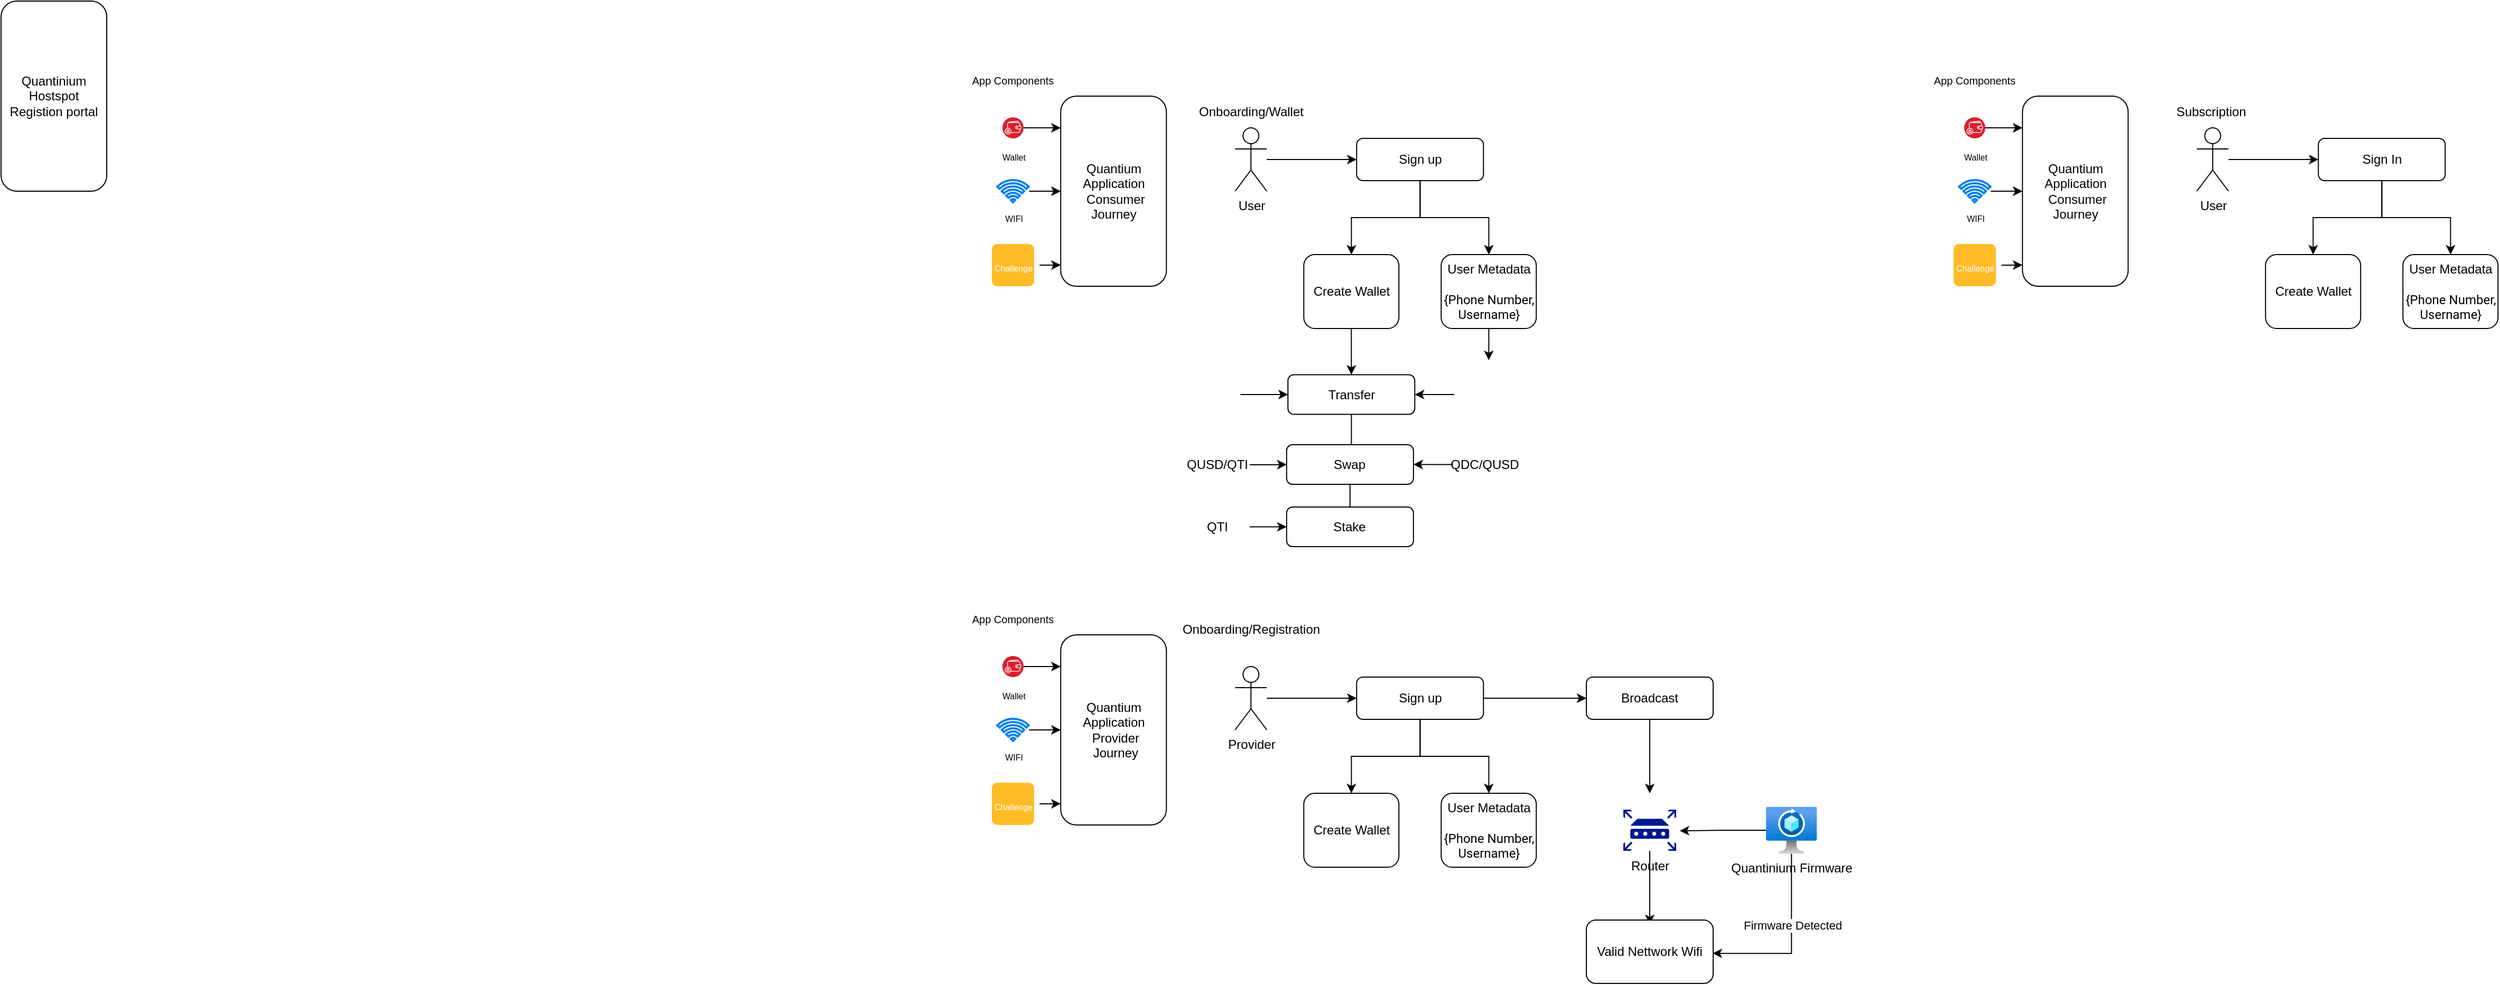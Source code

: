 <mxfile version="24.8.0">
  <diagram name="Page-1" id="w2wgUixRn5SNA8yjD89T">
    <mxGraphModel dx="5306" dy="2200" grid="1" gridSize="10" guides="1" tooltips="1" connect="1" arrows="1" fold="1" page="1" pageScale="1" pageWidth="850" pageHeight="1100" math="0" shadow="0">
      <root>
        <mxCell id="0" />
        <mxCell id="1" parent="0" />
        <mxCell id="xLCkrp8KcXFFq_XhmdWr-1" value="Quantium&lt;div&gt;Application&lt;/div&gt;&lt;div&gt;&amp;nbsp;Consumer Journey&lt;br&gt;&lt;/div&gt;" style="rounded=1;whiteSpace=wrap;html=1;" vertex="1" parent="1">
          <mxGeometry x="182.65" y="180" width="100" height="180" as="geometry" />
        </mxCell>
        <mxCell id="xLCkrp8KcXFFq_XhmdWr-2" value="Quantinium Hostspot Registion portal" style="rounded=1;whiteSpace=wrap;html=1;" vertex="1" parent="1">
          <mxGeometry x="-820" y="90" width="100" height="180" as="geometry" />
        </mxCell>
        <mxCell id="xLCkrp8KcXFFq_XhmdWr-3" value="Onboarding/Wallet" style="text;html=1;align=center;verticalAlign=middle;whiteSpace=wrap;rounded=0;" vertex="1" parent="1">
          <mxGeometry x="332.65" y="180" width="60" height="30" as="geometry" />
        </mxCell>
        <mxCell id="xLCkrp8KcXFFq_XhmdWr-8" value="" style="edgeStyle=orthogonalEdgeStyle;rounded=0;orthogonalLoop=1;jettySize=auto;html=1;" edge="1" parent="1" source="xLCkrp8KcXFFq_XhmdWr-4">
          <mxGeometry relative="1" as="geometry">
            <mxPoint x="462.65" y="240" as="targetPoint" />
          </mxGeometry>
        </mxCell>
        <mxCell id="xLCkrp8KcXFFq_XhmdWr-4" value="User" style="shape=umlActor;verticalLabelPosition=bottom;verticalAlign=top;html=1;outlineConnect=0;" vertex="1" parent="1">
          <mxGeometry x="347.65" y="210" width="30" height="60" as="geometry" />
        </mxCell>
        <mxCell id="xLCkrp8KcXFFq_XhmdWr-11" value="" style="edgeStyle=orthogonalEdgeStyle;rounded=0;orthogonalLoop=1;jettySize=auto;html=1;" edge="1" parent="1" source="xLCkrp8KcXFFq_XhmdWr-9" target="xLCkrp8KcXFFq_XhmdWr-10">
          <mxGeometry relative="1" as="geometry" />
        </mxCell>
        <mxCell id="xLCkrp8KcXFFq_XhmdWr-13" style="edgeStyle=orthogonalEdgeStyle;rounded=0;orthogonalLoop=1;jettySize=auto;html=1;" edge="1" parent="1" source="xLCkrp8KcXFFq_XhmdWr-9" target="xLCkrp8KcXFFq_XhmdWr-12">
          <mxGeometry relative="1" as="geometry" />
        </mxCell>
        <mxCell id="xLCkrp8KcXFFq_XhmdWr-9" value="Sign up" style="rounded=1;whiteSpace=wrap;html=1;" vertex="1" parent="1">
          <mxGeometry x="462.65" y="220" width="120" height="40" as="geometry" />
        </mxCell>
        <mxCell id="xLCkrp8KcXFFq_XhmdWr-26" value="" style="edgeStyle=orthogonalEdgeStyle;rounded=0;orthogonalLoop=1;jettySize=auto;html=1;" edge="1" parent="1" source="xLCkrp8KcXFFq_XhmdWr-10" target="xLCkrp8KcXFFq_XhmdWr-25">
          <mxGeometry relative="1" as="geometry" />
        </mxCell>
        <mxCell id="xLCkrp8KcXFFq_XhmdWr-10" value="Create Wallet" style="rounded=1;whiteSpace=wrap;html=1;" vertex="1" parent="1">
          <mxGeometry x="412.65" y="330" width="90" height="70" as="geometry" />
        </mxCell>
        <mxCell id="xLCkrp8KcXFFq_XhmdWr-24" value="" style="edgeStyle=orthogonalEdgeStyle;rounded=0;orthogonalLoop=1;jettySize=auto;html=1;" edge="1" parent="1" source="xLCkrp8KcXFFq_XhmdWr-12" target="xLCkrp8KcXFFq_XhmdWr-23">
          <mxGeometry relative="1" as="geometry" />
        </mxCell>
        <mxCell id="xLCkrp8KcXFFq_XhmdWr-12" value="User Metadata&lt;br&gt;&lt;div&gt;&lt;span style=&quot;font-size: 9pt; font-family: Roboto;&quot;&gt;&lt;br&gt;{Phone Number, Username}&lt;/span&gt;&lt;/div&gt;" style="rounded=1;whiteSpace=wrap;html=1;" vertex="1" parent="1">
          <mxGeometry x="542.65" y="330" width="90" height="70" as="geometry" />
        </mxCell>
        <mxCell id="xLCkrp8KcXFFq_XhmdWr-20" value="" style="edgeStyle=orthogonalEdgeStyle;rounded=0;orthogonalLoop=1;jettySize=auto;html=1;" edge="1" parent="1" source="xLCkrp8KcXFFq_XhmdWr-14" target="xLCkrp8KcXFFq_XhmdWr-1">
          <mxGeometry relative="1" as="geometry">
            <Array as="points">
              <mxPoint x="162.65" y="210" />
              <mxPoint x="162.65" y="210" />
            </Array>
          </mxGeometry>
        </mxCell>
        <mxCell id="xLCkrp8KcXFFq_XhmdWr-14" value="&lt;font style=&quot;font-size: 8px;&quot; color=&quot;#000000&quot;&gt;Wallet&lt;/font&gt;" style="image;aspect=fixed;perimeter=ellipsePerimeter;html=1;align=center;shadow=0;dashed=0;fontColor=#4277BB;labelBackgroundColor=default;fontSize=12;spacingTop=3;image=img/lib/ibm/blockchain/wallet.svg;" vertex="1" parent="1">
          <mxGeometry x="127.5" y="200" width="20" height="20" as="geometry" />
        </mxCell>
        <mxCell id="xLCkrp8KcXFFq_XhmdWr-15" value="&lt;font style=&quot;font-size: 8px;&quot;&gt;WIFI&lt;/font&gt;" style="html=1;verticalLabelPosition=bottom;align=center;labelBackgroundColor=#ffffff;verticalAlign=top;strokeWidth=2;strokeColor=#0080F0;shadow=0;dashed=0;shape=mxgraph.ios7.icons.wifi;pointerEvents=1" vertex="1" parent="1">
          <mxGeometry x="122.65" y="259.5" width="29.7" height="21" as="geometry" />
        </mxCell>
        <mxCell id="xLCkrp8KcXFFq_XhmdWr-18" value="&lt;font style=&quot;font-size: 8px;&quot;&gt;Challenge&lt;/font&gt;" style="html=1;shadow=0;dashed=0;shape=mxgraph.bootstrap.rrect;rSize=5;strokeColor=none;strokeWidth=1;fillColor=#FFBC26;fontColor=#FFFFFF;whiteSpace=wrap;align=center;verticalAlign=middle;spacingLeft=0;fontStyle=0;fontSize=16;spacing=5;" vertex="1" parent="1">
          <mxGeometry x="117.5" y="320" width="40" height="40" as="geometry" />
        </mxCell>
        <mxCell id="xLCkrp8KcXFFq_XhmdWr-19" value="&lt;font style=&quot;font-size: 10px;&quot;&gt;App Components&lt;/font&gt;" style="text;html=1;align=center;verticalAlign=middle;whiteSpace=wrap;rounded=0;" vertex="1" parent="1">
          <mxGeometry x="90" y="150" width="95" height="30" as="geometry" />
        </mxCell>
        <mxCell id="xLCkrp8KcXFFq_XhmdWr-21" value="" style="edgeStyle=orthogonalEdgeStyle;rounded=0;orthogonalLoop=1;jettySize=auto;html=1;" edge="1" parent="1">
          <mxGeometry relative="1" as="geometry">
            <mxPoint x="152.65" y="270" as="sourcePoint" />
            <mxPoint x="182.65" y="270" as="targetPoint" />
            <Array as="points">
              <mxPoint x="162.65" y="270" />
              <mxPoint x="162.65" y="270" />
            </Array>
          </mxGeometry>
        </mxCell>
        <mxCell id="xLCkrp8KcXFFq_XhmdWr-22" value="" style="edgeStyle=orthogonalEdgeStyle;rounded=0;orthogonalLoop=1;jettySize=auto;html=1;" edge="1" parent="1">
          <mxGeometry relative="1" as="geometry">
            <mxPoint x="162.65" y="340" as="sourcePoint" />
            <mxPoint x="182.65" y="339.92" as="targetPoint" />
            <Array as="points">
              <mxPoint x="162.65" y="339.92" />
              <mxPoint x="162.65" y="339.92" />
            </Array>
          </mxGeometry>
        </mxCell>
        <mxCell id="xLCkrp8KcXFFq_XhmdWr-27" value="" style="edgeStyle=orthogonalEdgeStyle;rounded=0;orthogonalLoop=1;jettySize=auto;html=1;" edge="1" parent="1" source="xLCkrp8KcXFFq_XhmdWr-23" target="xLCkrp8KcXFFq_XhmdWr-25">
          <mxGeometry relative="1" as="geometry" />
        </mxCell>
        <mxCell id="xLCkrp8KcXFFq_XhmdWr-23" value="" style="shape=image;html=1;verticalAlign=top;verticalLabelPosition=bottom;labelBackgroundColor=#ffffff;imageAspect=0;aspect=fixed;image=https://cdn1.iconfinder.com/data/icons/unicons-line-vol-5/24/qrcode-scan-128.png" vertex="1" parent="1">
          <mxGeometry x="555.15" y="430" width="65" height="65" as="geometry" />
        </mxCell>
        <mxCell id="xLCkrp8KcXFFq_XhmdWr-41" value="" style="edgeStyle=orthogonalEdgeStyle;rounded=0;orthogonalLoop=1;jettySize=auto;html=1;endArrow=none;endFill=0;" edge="1" parent="1" source="xLCkrp8KcXFFq_XhmdWr-25" target="xLCkrp8KcXFFq_XhmdWr-32">
          <mxGeometry relative="1" as="geometry" />
        </mxCell>
        <mxCell id="xLCkrp8KcXFFq_XhmdWr-25" value="Transfer" style="whiteSpace=wrap;html=1;rounded=1;" vertex="1" parent="1">
          <mxGeometry x="397.65" y="443.75" width="120" height="37.5" as="geometry" />
        </mxCell>
        <mxCell id="xLCkrp8KcXFFq_XhmdWr-30" value="" style="edgeStyle=orthogonalEdgeStyle;rounded=0;orthogonalLoop=1;jettySize=auto;html=1;" edge="1" parent="1" source="xLCkrp8KcXFFq_XhmdWr-29" target="xLCkrp8KcXFFq_XhmdWr-25">
          <mxGeometry relative="1" as="geometry" />
        </mxCell>
        <mxCell id="xLCkrp8KcXFFq_XhmdWr-29" value="" style="shape=image;html=1;verticalAlign=top;verticalLabelPosition=bottom;labelBackgroundColor=#ffffff;imageAspect=0;aspect=fixed;image=https://cdn1.iconfinder.com/data/icons/smartphone-signal-5g-trading/64/Smartphone_NFC-128.png" vertex="1" parent="1">
          <mxGeometry x="312.65" y="442.5" width="40" height="40" as="geometry" />
        </mxCell>
        <mxCell id="xLCkrp8KcXFFq_XhmdWr-31" value="Swap" style="whiteSpace=wrap;html=1;rounded=1;" vertex="1" parent="1">
          <mxGeometry x="396.4" y="510" width="120" height="37.5" as="geometry" />
        </mxCell>
        <mxCell id="xLCkrp8KcXFFq_XhmdWr-32" value="Stake" style="whiteSpace=wrap;html=1;rounded=1;" vertex="1" parent="1">
          <mxGeometry x="396.4" y="569" width="120" height="37.5" as="geometry" />
        </mxCell>
        <mxCell id="xLCkrp8KcXFFq_XhmdWr-37" value="" style="edgeStyle=orthogonalEdgeStyle;rounded=0;orthogonalLoop=1;jettySize=auto;html=1;" edge="1" parent="1" source="xLCkrp8KcXFFq_XhmdWr-33" target="xLCkrp8KcXFFq_XhmdWr-32">
          <mxGeometry relative="1" as="geometry" />
        </mxCell>
        <mxCell id="xLCkrp8KcXFFq_XhmdWr-33" value="QTI" style="text;html=1;align=center;verticalAlign=middle;whiteSpace=wrap;rounded=0;" vertex="1" parent="1">
          <mxGeometry x="301.4" y="572.75" width="60" height="30" as="geometry" />
        </mxCell>
        <mxCell id="xLCkrp8KcXFFq_XhmdWr-39" style="edgeStyle=orthogonalEdgeStyle;rounded=0;orthogonalLoop=1;jettySize=auto;html=1;entryX=0;entryY=0.5;entryDx=0;entryDy=0;" edge="1" parent="1" source="xLCkrp8KcXFFq_XhmdWr-34" target="xLCkrp8KcXFFq_XhmdWr-31">
          <mxGeometry relative="1" as="geometry" />
        </mxCell>
        <mxCell id="xLCkrp8KcXFFq_XhmdWr-34" value="QUSD/QTI" style="text;html=1;align=center;verticalAlign=middle;whiteSpace=wrap;rounded=0;" vertex="1" parent="1">
          <mxGeometry x="301.4" y="514" width="60" height="30" as="geometry" />
        </mxCell>
        <mxCell id="xLCkrp8KcXFFq_XhmdWr-40" style="edgeStyle=orthogonalEdgeStyle;rounded=0;orthogonalLoop=1;jettySize=auto;html=1;entryX=1;entryY=0.5;entryDx=0;entryDy=0;" edge="1" parent="1" source="xLCkrp8KcXFFq_XhmdWr-35" target="xLCkrp8KcXFFq_XhmdWr-31">
          <mxGeometry relative="1" as="geometry" />
        </mxCell>
        <mxCell id="xLCkrp8KcXFFq_XhmdWr-35" value="QDC/QUSD" style="text;html=1;align=center;verticalAlign=middle;whiteSpace=wrap;rounded=0;" vertex="1" parent="1">
          <mxGeometry x="553.9" y="513.75" width="60" height="30" as="geometry" />
        </mxCell>
        <mxCell id="xLCkrp8KcXFFq_XhmdWr-43" value="Quantium&lt;div&gt;Application&lt;/div&gt;&lt;div&gt;&amp;nbsp;Provider&lt;br&gt;&amp;nbsp;Journey&lt;br&gt;&lt;/div&gt;" style="rounded=1;whiteSpace=wrap;html=1;" vertex="1" parent="1">
          <mxGeometry x="182.65" y="690" width="100" height="180" as="geometry" />
        </mxCell>
        <mxCell id="xLCkrp8KcXFFq_XhmdWr-44" value="" style="edgeStyle=orthogonalEdgeStyle;rounded=0;orthogonalLoop=1;jettySize=auto;html=1;" edge="1" parent="1" source="xLCkrp8KcXFFq_XhmdWr-45" target="xLCkrp8KcXFFq_XhmdWr-43">
          <mxGeometry relative="1" as="geometry">
            <Array as="points">
              <mxPoint x="162.65" y="720" />
              <mxPoint x="162.65" y="720" />
            </Array>
          </mxGeometry>
        </mxCell>
        <mxCell id="xLCkrp8KcXFFq_XhmdWr-45" value="&lt;font style=&quot;font-size: 8px;&quot; color=&quot;#000000&quot;&gt;Wallet&lt;/font&gt;" style="image;aspect=fixed;perimeter=ellipsePerimeter;html=1;align=center;shadow=0;dashed=0;fontColor=#4277BB;labelBackgroundColor=default;fontSize=12;spacingTop=3;image=img/lib/ibm/blockchain/wallet.svg;" vertex="1" parent="1">
          <mxGeometry x="127.5" y="710" width="20" height="20" as="geometry" />
        </mxCell>
        <mxCell id="xLCkrp8KcXFFq_XhmdWr-46" value="&lt;font style=&quot;font-size: 8px;&quot;&gt;WIFI&lt;/font&gt;" style="html=1;verticalLabelPosition=bottom;align=center;labelBackgroundColor=#ffffff;verticalAlign=top;strokeWidth=2;strokeColor=#0080F0;shadow=0;dashed=0;shape=mxgraph.ios7.icons.wifi;pointerEvents=1" vertex="1" parent="1">
          <mxGeometry x="122.65" y="769.5" width="29.7" height="21" as="geometry" />
        </mxCell>
        <mxCell id="xLCkrp8KcXFFq_XhmdWr-47" value="&lt;font style=&quot;font-size: 8px;&quot;&gt;Challenge&lt;/font&gt;" style="html=1;shadow=0;dashed=0;shape=mxgraph.bootstrap.rrect;rSize=5;strokeColor=none;strokeWidth=1;fillColor=#FFBC26;fontColor=#FFFFFF;whiteSpace=wrap;align=center;verticalAlign=middle;spacingLeft=0;fontStyle=0;fontSize=16;spacing=5;" vertex="1" parent="1">
          <mxGeometry x="117.5" y="830" width="40" height="40" as="geometry" />
        </mxCell>
        <mxCell id="xLCkrp8KcXFFq_XhmdWr-48" value="&lt;font style=&quot;font-size: 10px;&quot;&gt;App Components&lt;/font&gt;" style="text;html=1;align=center;verticalAlign=middle;whiteSpace=wrap;rounded=0;" vertex="1" parent="1">
          <mxGeometry x="90" y="660" width="95" height="30" as="geometry" />
        </mxCell>
        <mxCell id="xLCkrp8KcXFFq_XhmdWr-49" value="" style="edgeStyle=orthogonalEdgeStyle;rounded=0;orthogonalLoop=1;jettySize=auto;html=1;" edge="1" parent="1">
          <mxGeometry relative="1" as="geometry">
            <mxPoint x="152.65" y="780" as="sourcePoint" />
            <mxPoint x="182.65" y="780" as="targetPoint" />
            <Array as="points">
              <mxPoint x="162.65" y="780" />
              <mxPoint x="162.65" y="780" />
            </Array>
          </mxGeometry>
        </mxCell>
        <mxCell id="xLCkrp8KcXFFq_XhmdWr-50" value="" style="edgeStyle=orthogonalEdgeStyle;rounded=0;orthogonalLoop=1;jettySize=auto;html=1;" edge="1" parent="1">
          <mxGeometry relative="1" as="geometry">
            <mxPoint x="162.65" y="850" as="sourcePoint" />
            <mxPoint x="182.65" y="849.92" as="targetPoint" />
            <Array as="points">
              <mxPoint x="162.65" y="849.92" />
              <mxPoint x="162.65" y="849.92" />
            </Array>
          </mxGeometry>
        </mxCell>
        <mxCell id="xLCkrp8KcXFFq_XhmdWr-58" value="" style="edgeStyle=orthogonalEdgeStyle;rounded=0;orthogonalLoop=1;jettySize=auto;html=1;" edge="1" parent="1" source="xLCkrp8KcXFFq_XhmdWr-51" target="xLCkrp8KcXFFq_XhmdWr-55">
          <mxGeometry relative="1" as="geometry" />
        </mxCell>
        <mxCell id="xLCkrp8KcXFFq_XhmdWr-51" value="Provider" style="shape=umlActor;verticalLabelPosition=bottom;verticalAlign=top;html=1;outlineConnect=0;" vertex="1" parent="1">
          <mxGeometry x="347.65" y="720" width="30" height="60" as="geometry" />
        </mxCell>
        <mxCell id="xLCkrp8KcXFFq_XhmdWr-52" value="Onboarding/Registration" style="text;html=1;align=center;verticalAlign=middle;whiteSpace=wrap;rounded=0;" vertex="1" parent="1">
          <mxGeometry x="332.65" y="670" width="60" height="30" as="geometry" />
        </mxCell>
        <mxCell id="xLCkrp8KcXFFq_XhmdWr-53" value="" style="edgeStyle=orthogonalEdgeStyle;rounded=0;orthogonalLoop=1;jettySize=auto;html=1;" edge="1" parent="1" source="xLCkrp8KcXFFq_XhmdWr-55" target="xLCkrp8KcXFFq_XhmdWr-56">
          <mxGeometry relative="1" as="geometry" />
        </mxCell>
        <mxCell id="xLCkrp8KcXFFq_XhmdWr-54" style="edgeStyle=orthogonalEdgeStyle;rounded=0;orthogonalLoop=1;jettySize=auto;html=1;" edge="1" parent="1" source="xLCkrp8KcXFFq_XhmdWr-55" target="xLCkrp8KcXFFq_XhmdWr-57">
          <mxGeometry relative="1" as="geometry" />
        </mxCell>
        <mxCell id="xLCkrp8KcXFFq_XhmdWr-62" style="edgeStyle=orthogonalEdgeStyle;rounded=0;orthogonalLoop=1;jettySize=auto;html=1;entryX=0;entryY=0.5;entryDx=0;entryDy=0;" edge="1" parent="1" source="xLCkrp8KcXFFq_XhmdWr-55" target="xLCkrp8KcXFFq_XhmdWr-60">
          <mxGeometry relative="1" as="geometry" />
        </mxCell>
        <mxCell id="xLCkrp8KcXFFq_XhmdWr-55" value="Sign up" style="rounded=1;whiteSpace=wrap;html=1;" vertex="1" parent="1">
          <mxGeometry x="462.65" y="730" width="120" height="40" as="geometry" />
        </mxCell>
        <mxCell id="xLCkrp8KcXFFq_XhmdWr-56" value="Create Wallet" style="rounded=1;whiteSpace=wrap;html=1;" vertex="1" parent="1">
          <mxGeometry x="412.65" y="840" width="90" height="70" as="geometry" />
        </mxCell>
        <mxCell id="xLCkrp8KcXFFq_XhmdWr-57" value="User Metadata&lt;br&gt;&lt;div&gt;&lt;span style=&quot;font-size: 9pt; font-family: Roboto;&quot;&gt;&lt;br&gt;{Phone Number, Username}&lt;/span&gt;&lt;/div&gt;" style="rounded=1;whiteSpace=wrap;html=1;" vertex="1" parent="1">
          <mxGeometry x="542.65" y="840" width="90" height="70" as="geometry" />
        </mxCell>
        <mxCell id="xLCkrp8KcXFFq_XhmdWr-63" style="edgeStyle=orthogonalEdgeStyle;rounded=0;orthogonalLoop=1;jettySize=auto;html=1;" edge="1" parent="1" source="xLCkrp8KcXFFq_XhmdWr-60">
          <mxGeometry relative="1" as="geometry">
            <mxPoint x="740" y="840" as="targetPoint" />
          </mxGeometry>
        </mxCell>
        <mxCell id="xLCkrp8KcXFFq_XhmdWr-60" value="Broadcast" style="rounded=1;whiteSpace=wrap;html=1;" vertex="1" parent="1">
          <mxGeometry x="680" y="730" width="120" height="40" as="geometry" />
        </mxCell>
        <mxCell id="xLCkrp8KcXFFq_XhmdWr-69" value="" style="edgeStyle=orthogonalEdgeStyle;rounded=0;orthogonalLoop=1;jettySize=auto;html=1;" edge="1" parent="1" source="xLCkrp8KcXFFq_XhmdWr-64">
          <mxGeometry relative="1" as="geometry">
            <mxPoint x="740" y="964" as="targetPoint" />
          </mxGeometry>
        </mxCell>
        <mxCell id="xLCkrp8KcXFFq_XhmdWr-64" value="Router" style="sketch=0;aspect=fixed;pointerEvents=1;shadow=0;dashed=0;html=1;strokeColor=none;labelPosition=center;verticalLabelPosition=bottom;verticalAlign=top;align=center;fillColor=#00188D;shape=mxgraph.mscae.enterprise.router" vertex="1" parent="1">
          <mxGeometry x="715" y="855.5" width="50" height="39" as="geometry" />
        </mxCell>
        <mxCell id="xLCkrp8KcXFFq_XhmdWr-66" value="Quantinium Firmware" style="image;aspect=fixed;html=1;points=[];align=center;fontSize=12;image=img/lib/azure2/networking/Spot_VM.svg;" vertex="1" parent="1">
          <mxGeometry x="850" y="852.75" width="48.18" height="44.5" as="geometry" />
        </mxCell>
        <mxCell id="xLCkrp8KcXFFq_XhmdWr-67" style="edgeStyle=orthogonalEdgeStyle;rounded=0;orthogonalLoop=1;jettySize=auto;html=1;entryX=1.067;entryY=0.514;entryDx=0;entryDy=0;entryPerimeter=0;" edge="1" parent="1" source="xLCkrp8KcXFFq_XhmdWr-66" target="xLCkrp8KcXFFq_XhmdWr-64">
          <mxGeometry relative="1" as="geometry" />
        </mxCell>
        <mxCell id="xLCkrp8KcXFFq_XhmdWr-70" value="Valid Nettwork Wifi" style="rounded=1;whiteSpace=wrap;html=1;" vertex="1" parent="1">
          <mxGeometry x="680" y="960" width="120" height="60" as="geometry" />
        </mxCell>
        <mxCell id="xLCkrp8KcXFFq_XhmdWr-72" style="edgeStyle=orthogonalEdgeStyle;rounded=0;orthogonalLoop=1;jettySize=auto;html=1;entryX=0.995;entryY=0.526;entryDx=0;entryDy=0;entryPerimeter=0;" edge="1" parent="1" source="xLCkrp8KcXFFq_XhmdWr-66" target="xLCkrp8KcXFFq_XhmdWr-70">
          <mxGeometry relative="1" as="geometry">
            <Array as="points">
              <mxPoint x="874" y="992" />
            </Array>
          </mxGeometry>
        </mxCell>
        <mxCell id="xLCkrp8KcXFFq_XhmdWr-73" value="Firmware Detected" style="edgeLabel;html=1;align=center;verticalAlign=middle;resizable=0;points=[];" vertex="1" connectable="0" parent="xLCkrp8KcXFFq_XhmdWr-72">
          <mxGeometry x="-0.21" y="1" relative="1" as="geometry">
            <mxPoint as="offset" />
          </mxGeometry>
        </mxCell>
        <mxCell id="xLCkrp8KcXFFq_XhmdWr-74" value="Quantium&lt;div&gt;Application&lt;/div&gt;&lt;div&gt;&amp;nbsp;Consumer Journey&lt;br&gt;&lt;/div&gt;" style="rounded=1;whiteSpace=wrap;html=1;" vertex="1" parent="1">
          <mxGeometry x="1092.65" y="180" width="100" height="180" as="geometry" />
        </mxCell>
        <mxCell id="xLCkrp8KcXFFq_XhmdWr-75" value="Subscription&amp;nbsp;" style="text;html=1;align=center;verticalAlign=middle;whiteSpace=wrap;rounded=0;" vertex="1" parent="1">
          <mxGeometry x="1242.65" y="180" width="60" height="30" as="geometry" />
        </mxCell>
        <mxCell id="xLCkrp8KcXFFq_XhmdWr-76" value="" style="edgeStyle=orthogonalEdgeStyle;rounded=0;orthogonalLoop=1;jettySize=auto;html=1;" edge="1" parent="1" source="xLCkrp8KcXFFq_XhmdWr-77">
          <mxGeometry relative="1" as="geometry">
            <mxPoint x="1372.65" y="240" as="targetPoint" />
          </mxGeometry>
        </mxCell>
        <mxCell id="xLCkrp8KcXFFq_XhmdWr-77" value="User" style="shape=umlActor;verticalLabelPosition=bottom;verticalAlign=top;html=1;outlineConnect=0;" vertex="1" parent="1">
          <mxGeometry x="1257.65" y="210" width="30" height="60" as="geometry" />
        </mxCell>
        <mxCell id="xLCkrp8KcXFFq_XhmdWr-78" value="" style="edgeStyle=orthogonalEdgeStyle;rounded=0;orthogonalLoop=1;jettySize=auto;html=1;" edge="1" parent="1" source="xLCkrp8KcXFFq_XhmdWr-80" target="xLCkrp8KcXFFq_XhmdWr-81">
          <mxGeometry relative="1" as="geometry" />
        </mxCell>
        <mxCell id="xLCkrp8KcXFFq_XhmdWr-79" style="edgeStyle=orthogonalEdgeStyle;rounded=0;orthogonalLoop=1;jettySize=auto;html=1;" edge="1" parent="1" source="xLCkrp8KcXFFq_XhmdWr-80" target="xLCkrp8KcXFFq_XhmdWr-82">
          <mxGeometry relative="1" as="geometry" />
        </mxCell>
        <mxCell id="xLCkrp8KcXFFq_XhmdWr-80" value="Sign In" style="rounded=1;whiteSpace=wrap;html=1;" vertex="1" parent="1">
          <mxGeometry x="1372.65" y="220" width="120" height="40" as="geometry" />
        </mxCell>
        <mxCell id="xLCkrp8KcXFFq_XhmdWr-81" value="Create Wallet" style="rounded=1;whiteSpace=wrap;html=1;" vertex="1" parent="1">
          <mxGeometry x="1322.65" y="330" width="90" height="70" as="geometry" />
        </mxCell>
        <mxCell id="xLCkrp8KcXFFq_XhmdWr-82" value="User Metadata&lt;br&gt;&lt;div&gt;&lt;span style=&quot;font-size: 9pt; font-family: Roboto;&quot;&gt;&lt;br&gt;{Phone Number, Username}&lt;/span&gt;&lt;/div&gt;" style="rounded=1;whiteSpace=wrap;html=1;" vertex="1" parent="1">
          <mxGeometry x="1452.65" y="330" width="90" height="70" as="geometry" />
        </mxCell>
        <mxCell id="xLCkrp8KcXFFq_XhmdWr-83" value="" style="edgeStyle=orthogonalEdgeStyle;rounded=0;orthogonalLoop=1;jettySize=auto;html=1;" edge="1" parent="1" source="xLCkrp8KcXFFq_XhmdWr-84" target="xLCkrp8KcXFFq_XhmdWr-74">
          <mxGeometry relative="1" as="geometry">
            <Array as="points">
              <mxPoint x="1072.65" y="210" />
              <mxPoint x="1072.65" y="210" />
            </Array>
          </mxGeometry>
        </mxCell>
        <mxCell id="xLCkrp8KcXFFq_XhmdWr-84" value="&lt;font style=&quot;font-size: 8px;&quot; color=&quot;#000000&quot;&gt;Wallet&lt;/font&gt;" style="image;aspect=fixed;perimeter=ellipsePerimeter;html=1;align=center;shadow=0;dashed=0;fontColor=#4277BB;labelBackgroundColor=default;fontSize=12;spacingTop=3;image=img/lib/ibm/blockchain/wallet.svg;" vertex="1" parent="1">
          <mxGeometry x="1037.5" y="200" width="20" height="20" as="geometry" />
        </mxCell>
        <mxCell id="xLCkrp8KcXFFq_XhmdWr-85" value="&lt;font style=&quot;font-size: 8px;&quot;&gt;WIFI&lt;/font&gt;" style="html=1;verticalLabelPosition=bottom;align=center;labelBackgroundColor=#ffffff;verticalAlign=top;strokeWidth=2;strokeColor=#0080F0;shadow=0;dashed=0;shape=mxgraph.ios7.icons.wifi;pointerEvents=1" vertex="1" parent="1">
          <mxGeometry x="1032.65" y="259.5" width="29.7" height="21" as="geometry" />
        </mxCell>
        <mxCell id="xLCkrp8KcXFFq_XhmdWr-86" value="&lt;font style=&quot;font-size: 8px;&quot;&gt;Challenge&lt;/font&gt;" style="html=1;shadow=0;dashed=0;shape=mxgraph.bootstrap.rrect;rSize=5;strokeColor=none;strokeWidth=1;fillColor=#FFBC26;fontColor=#FFFFFF;whiteSpace=wrap;align=center;verticalAlign=middle;spacingLeft=0;fontStyle=0;fontSize=16;spacing=5;" vertex="1" parent="1">
          <mxGeometry x="1027.5" y="320" width="40" height="40" as="geometry" />
        </mxCell>
        <mxCell id="xLCkrp8KcXFFq_XhmdWr-87" value="&lt;font style=&quot;font-size: 10px;&quot;&gt;App Components&lt;/font&gt;" style="text;html=1;align=center;verticalAlign=middle;whiteSpace=wrap;rounded=0;" vertex="1" parent="1">
          <mxGeometry x="1000" y="150" width="95" height="30" as="geometry" />
        </mxCell>
        <mxCell id="xLCkrp8KcXFFq_XhmdWr-88" value="" style="edgeStyle=orthogonalEdgeStyle;rounded=0;orthogonalLoop=1;jettySize=auto;html=1;" edge="1" parent="1">
          <mxGeometry relative="1" as="geometry">
            <mxPoint x="1062.65" y="270" as="sourcePoint" />
            <mxPoint x="1092.65" y="270" as="targetPoint" />
            <Array as="points">
              <mxPoint x="1072.65" y="270" />
              <mxPoint x="1072.65" y="270" />
            </Array>
          </mxGeometry>
        </mxCell>
        <mxCell id="xLCkrp8KcXFFq_XhmdWr-89" value="" style="edgeStyle=orthogonalEdgeStyle;rounded=0;orthogonalLoop=1;jettySize=auto;html=1;" edge="1" parent="1">
          <mxGeometry relative="1" as="geometry">
            <mxPoint x="1072.65" y="340" as="sourcePoint" />
            <mxPoint x="1092.65" y="339.92" as="targetPoint" />
            <Array as="points">
              <mxPoint x="1072.65" y="339.92" />
              <mxPoint x="1072.65" y="339.92" />
            </Array>
          </mxGeometry>
        </mxCell>
      </root>
    </mxGraphModel>
  </diagram>
</mxfile>
